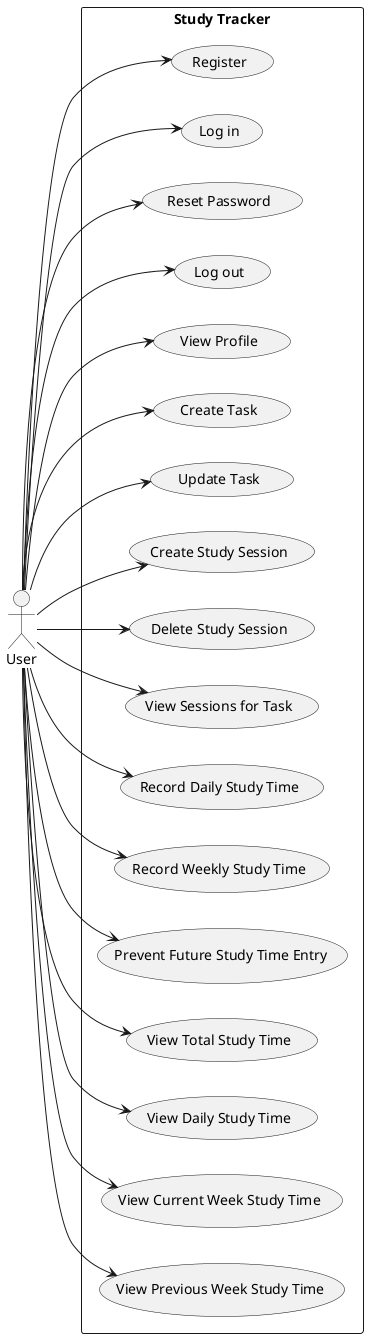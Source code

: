 @startuml

left to right direction
actor User

rectangle "Study Tracker" {
    usecase "Register" as UC_Register
    usecase "Log in" as UC_Login
    usecase "Reset Password" as UC_ResetPwd
    usecase "Log out" as UC_Logout
    usecase "View Profile" as UC_ViewProfile
    usecase "Create Task" as UC_CreateTask
    usecase "Update Task" as UC_UpdateTask
    usecase "Create Study Session" as UC_CreateSession
    usecase "Delete Study Session" as UC_DeleteSession
    usecase "View Sessions for Task" as UC_ViewSessions
    usecase "Record Daily Study Time" as UC_RecordDay
    usecase "Record Weekly Study Time" as UC_RecordWeek
    usecase "Prevent Future Study Time Entry" as UC_PreventFuture
    usecase "View Total Study Time" as UC_ViewTotal
    usecase "View Daily Study Time" as UC_ViewDay
    usecase "View Current Week Study Time" as UC_ViewCurrWeek
    usecase "View Previous Week Study Time" as UC_ViewPrevWeek
}

User --> UC_Register
User --> UC_Login
User --> UC_ResetPwd
User --> UC_Logout
User --> UC_ViewProfile

User --> UC_CreateTask
User --> UC_UpdateTask
User --> UC_CreateSession
User --> UC_DeleteSession
User --> UC_ViewSessions

User --> UC_RecordDay
User --> UC_RecordWeek
User --> UC_PreventFuture

User --> UC_ViewTotal
User --> UC_ViewDay
User --> UC_ViewCurrWeek
User --> UC_ViewPrevWeek

@enduml